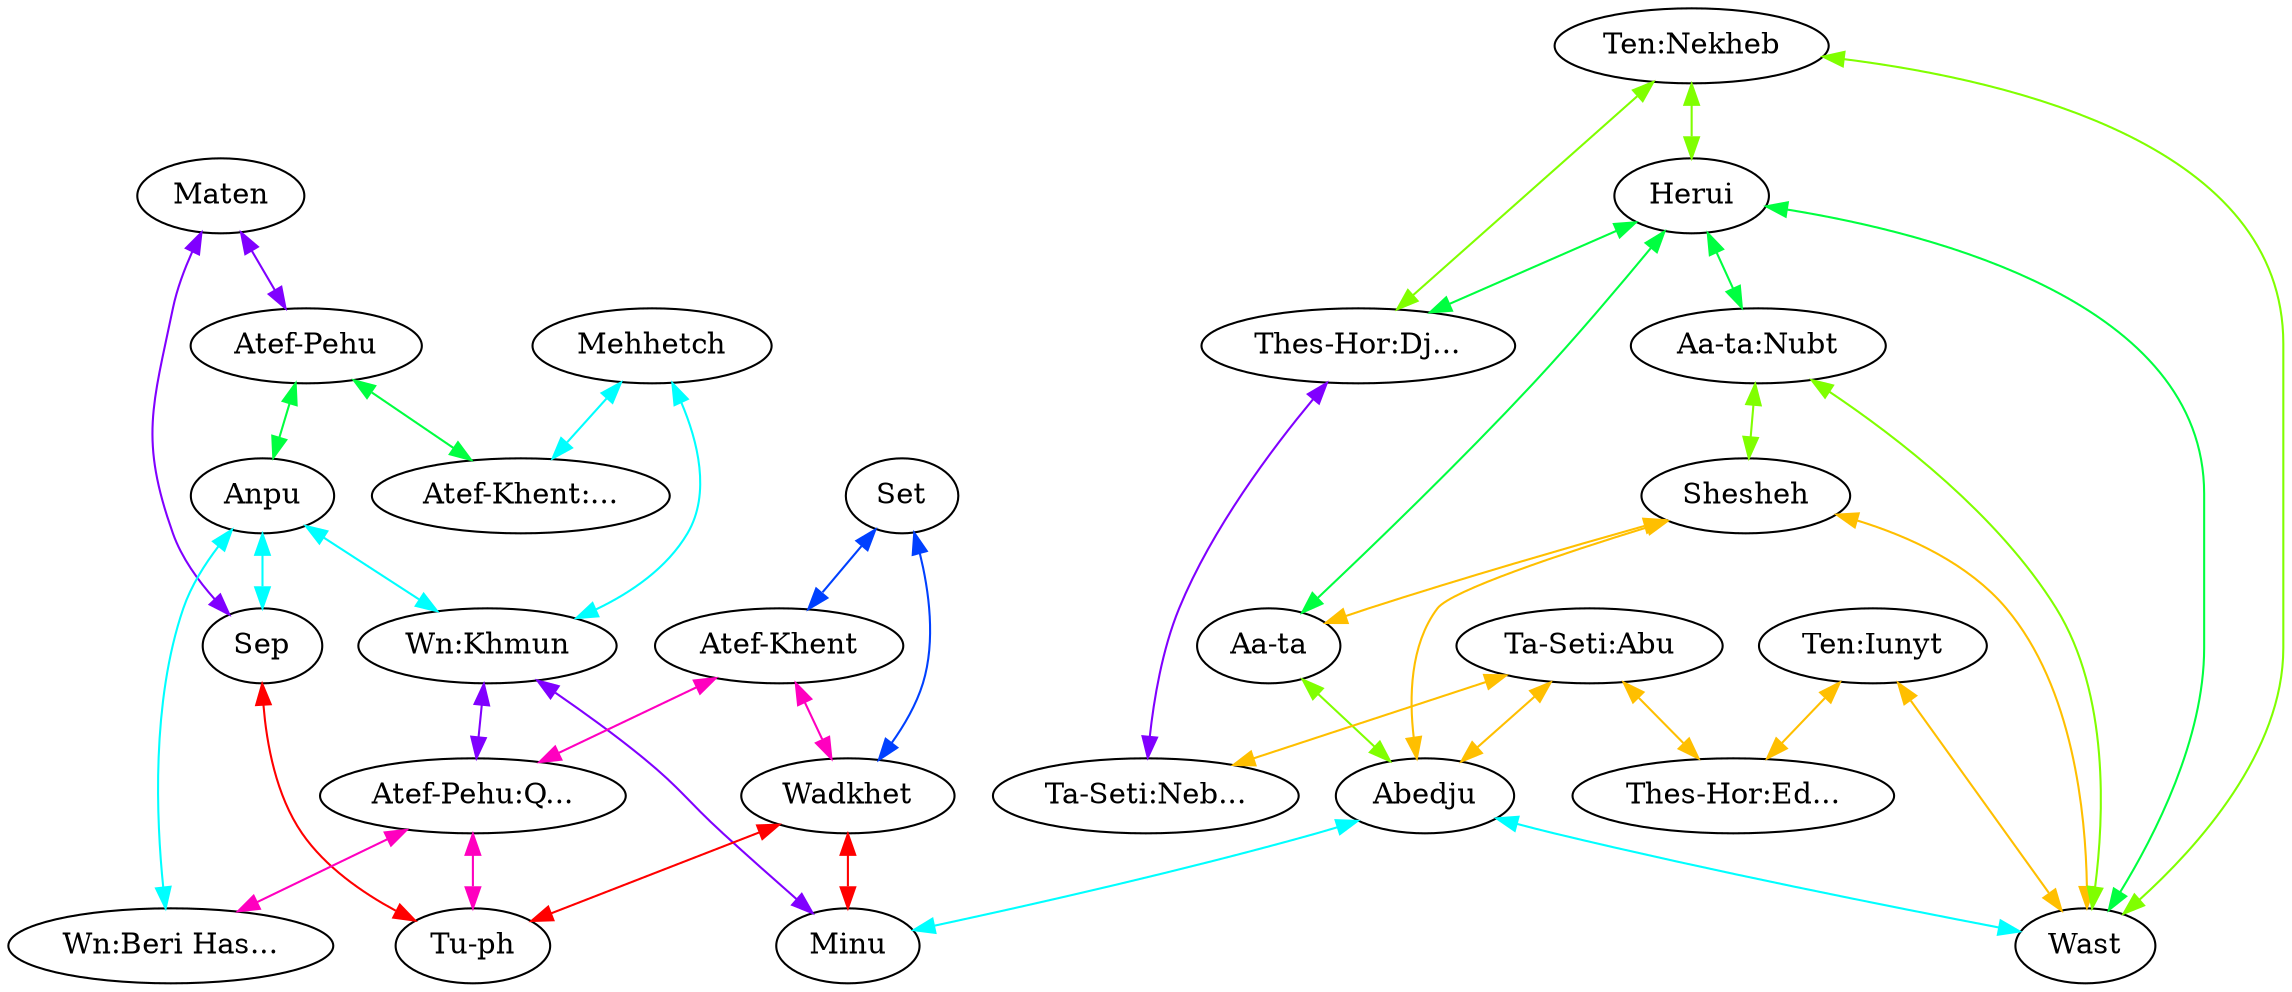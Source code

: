 graph x {
"Atef-Khent:Henennesut" [pos="0.583333333333333,-2.38888888888889",label="Atef-Khent:..."]
"Atef-Pehu" [pos="1.63888888888889,-2.18055555555556",label="Atef-Pehu"]
"Maten" [pos="2.23611111111111,-2.16666666666667",label="Maten"]
"Sep" [pos="1.66666666666667,-3.25",label="Sep"]
"Mehhetch" [pos="0.652777777777778,-3.90277777777778",label="Mehhetch"]
"Anpu" [pos="1.94444444444444,-3.63888888888889",label="Anpu"]
"Wn:Khmun" [pos="1.20833333333333,-4.45833333333333",label="Wn:Khmun"]
"Wn:Beri Hasan" [pos="1.97222222222222,-4.34722222222222",label="Wn:Beri Has..."]
"Atef-Pehu:Qesy" [pos="0.888888888888889,-5.41666666666667",label="Atef-Pehu:Q..."]
"Atef-Khent" [pos="0.930555555555556,-5.84722222222222",label="Atef-Khent"]
"Set" [pos="1.58333333333333,-6.04166666666667",label="Set"]
"Tu-ph" [pos="2.75,-5.72222222222222",label="Tu-ph"]
"Wadkhet" [pos="1.625,-6.44444444444444",label="Wadkhet"]
"Minu" [pos="2.70833333333333,-6.61111111111111",label="Minu"]
"Abedju" [pos="6.02777777777778,-2.16666666666667",label="Abedju"]
"Shesheh" [pos="5.91666666666667,-3.36111111111111",label="Shesheh"]
"Aa-ta" [pos="7.40277777777778,-2.25",label="Aa-ta"]
"Aa-ta:Nubt" [pos="6.625,-3.02777777777778",label="Aa-ta:Nubt"]
"Herui" [pos="7.66666666666667,-3.30555555555556",label="Herui"]
"Wast" [pos="5.91666666666667,-3.97222222222222",label="Wast"]
"Ten:Nekheb" [pos="7.34722222222222,-3.86111111111111",label="Ten:Nekheb"]
"Ten:Iunyt" [pos="6.19444444444444,-4.34722222222222",label="Ten:Iunyt"]
"Thes-Hor:Edfu" [pos="6.88888888888889,-5.40277777777778",label="Thes-Hor:Ed..."]
"Thes-Hor:Djeba" [pos="7.51388888888889,-4.58333333333333",label="Thes-Hor:Dj..."]
"Ta-Seti:Abu" [pos="6.47222222222222,-6.55555555555556",label="Ta-Seti:Abu"]
"Ta-Seti:Nebet" [pos="7.45833333333333,-5.94444444444444",label="Ta-Seti:Neb..."]
"Ta-Seti:Abu" -- "Ta-Seti:Nebet" [dir="both",color="0.125,1,1"]
"Ta-Seti:Abu" -- "Abedju" [dir="both",color="0.125,1,1"]
"Ta-Seti:Abu" -- "Thes-Hor:Edfu" [dir="both",color="0.125,1,1"]
"Ten:Nekheb" -- "Herui" [dir="both",color="0.25,1,1"]
"Ten:Nekheb" -- "Wast" [dir="both",color="0.25,1,1"]
"Ten:Nekheb" -- "Thes-Hor:Djeba" [dir="both",color="0.25,1,1"]
"Herui" -- "Wast" [dir="both",color="0.375,1,1"]
"Herui" -- "Aa-ta" [dir="both",color="0.375,1,1"]
"Herui" -- "Aa-ta:Nubt" [dir="both",color="0.375,1,1"]
"Herui" -- "Thes-Hor:Djeba" [dir="both",color="0.375,1,1"]
"Mehhetch" -- "Atef-Khent:Henennesut" [dir="both",color="0.5,1,1"]
"Mehhetch" -- "Wn:Khmun" [dir="both",color="0.5,1,1"]
"Set" -- "Wadkhet" [dir="both",color="0.625,1,1"]
"Set" -- "Atef-Khent" [dir="both",color="0.625,1,1"]
"Maten" -- "Sep" [dir="both",color="0.75,1,1"]
"Maten" -- "Atef-Pehu" [dir="both",color="0.75,1,1"]
"Atef-Khent" -- "Wadkhet" [dir="both",color="0.875,1,1"]
"Atef-Khent" -- "Atef-Pehu:Qesy" [dir="both",color="0.875,1,1"]
"Wadkhet" -- "Tu-ph" [dir="both",color="1,1,1"]
"Wadkhet" -- "Minu" [dir="both",color="1,1,1"]
"Ten:Iunyt" -- "Wast" [dir="both",color="0.125,1,1"]
"Ten:Iunyt" -- "Thes-Hor:Edfu" [dir="both",color="0.125,1,1"]
"Aa-ta:Nubt" -- "Shesheh" [dir="both",color="0.25,1,1"]
"Aa-ta:Nubt" -- "Wast" [dir="both",color="0.25,1,1"]
"Atef-Pehu" -- "Atef-Khent:Henennesut" [dir="both",color="0.375,1,1"]
"Atef-Pehu" -- "Anpu" [dir="both",color="0.375,1,1"]
"Anpu" -- "Sep" [dir="both",color="0.5,1,1"]
"Anpu" -- "Wn:Beri Hasan" [dir="both",color="0.5,1,1"]
"Anpu" -- "Wn:Khmun" [dir="both",color="0.5,1,1"]
"Wn:Khmun" -- "Minu" [dir="both",color="0.75,1,1"]
"Wn:Khmun" -- "Atef-Pehu:Qesy" [dir="both",color="0.75,1,1"]
"Atef-Pehu:Qesy" -- "Tu-ph" [dir="both",color="0.875,1,1"]
"Atef-Pehu:Qesy" -- "Wn:Beri Hasan" [dir="both",color="0.875,1,1"]
"Sep" -- "Tu-ph" [dir="both",color="1,1,1"]
"Shesheh" -- "Wast" [dir="both",color="0.125,1,1"]
"Shesheh" -- "Aa-ta" [dir="both",color="0.125,1,1"]
"Shesheh" -- "Abedju" [dir="both",color="0.125,1,1"]
"Aa-ta" -- "Abedju" [dir="both",color="0.25,1,1"]
"Abedju" -- "Wast" [dir="both",color="0.5,1,1"]
"Abedju" -- "Minu" [dir="both",color="0.5,1,1"]
"Thes-Hor:Djeba" -- "Ta-Seti:Nebet" [dir="both",color="0.75,1,1"]
}
